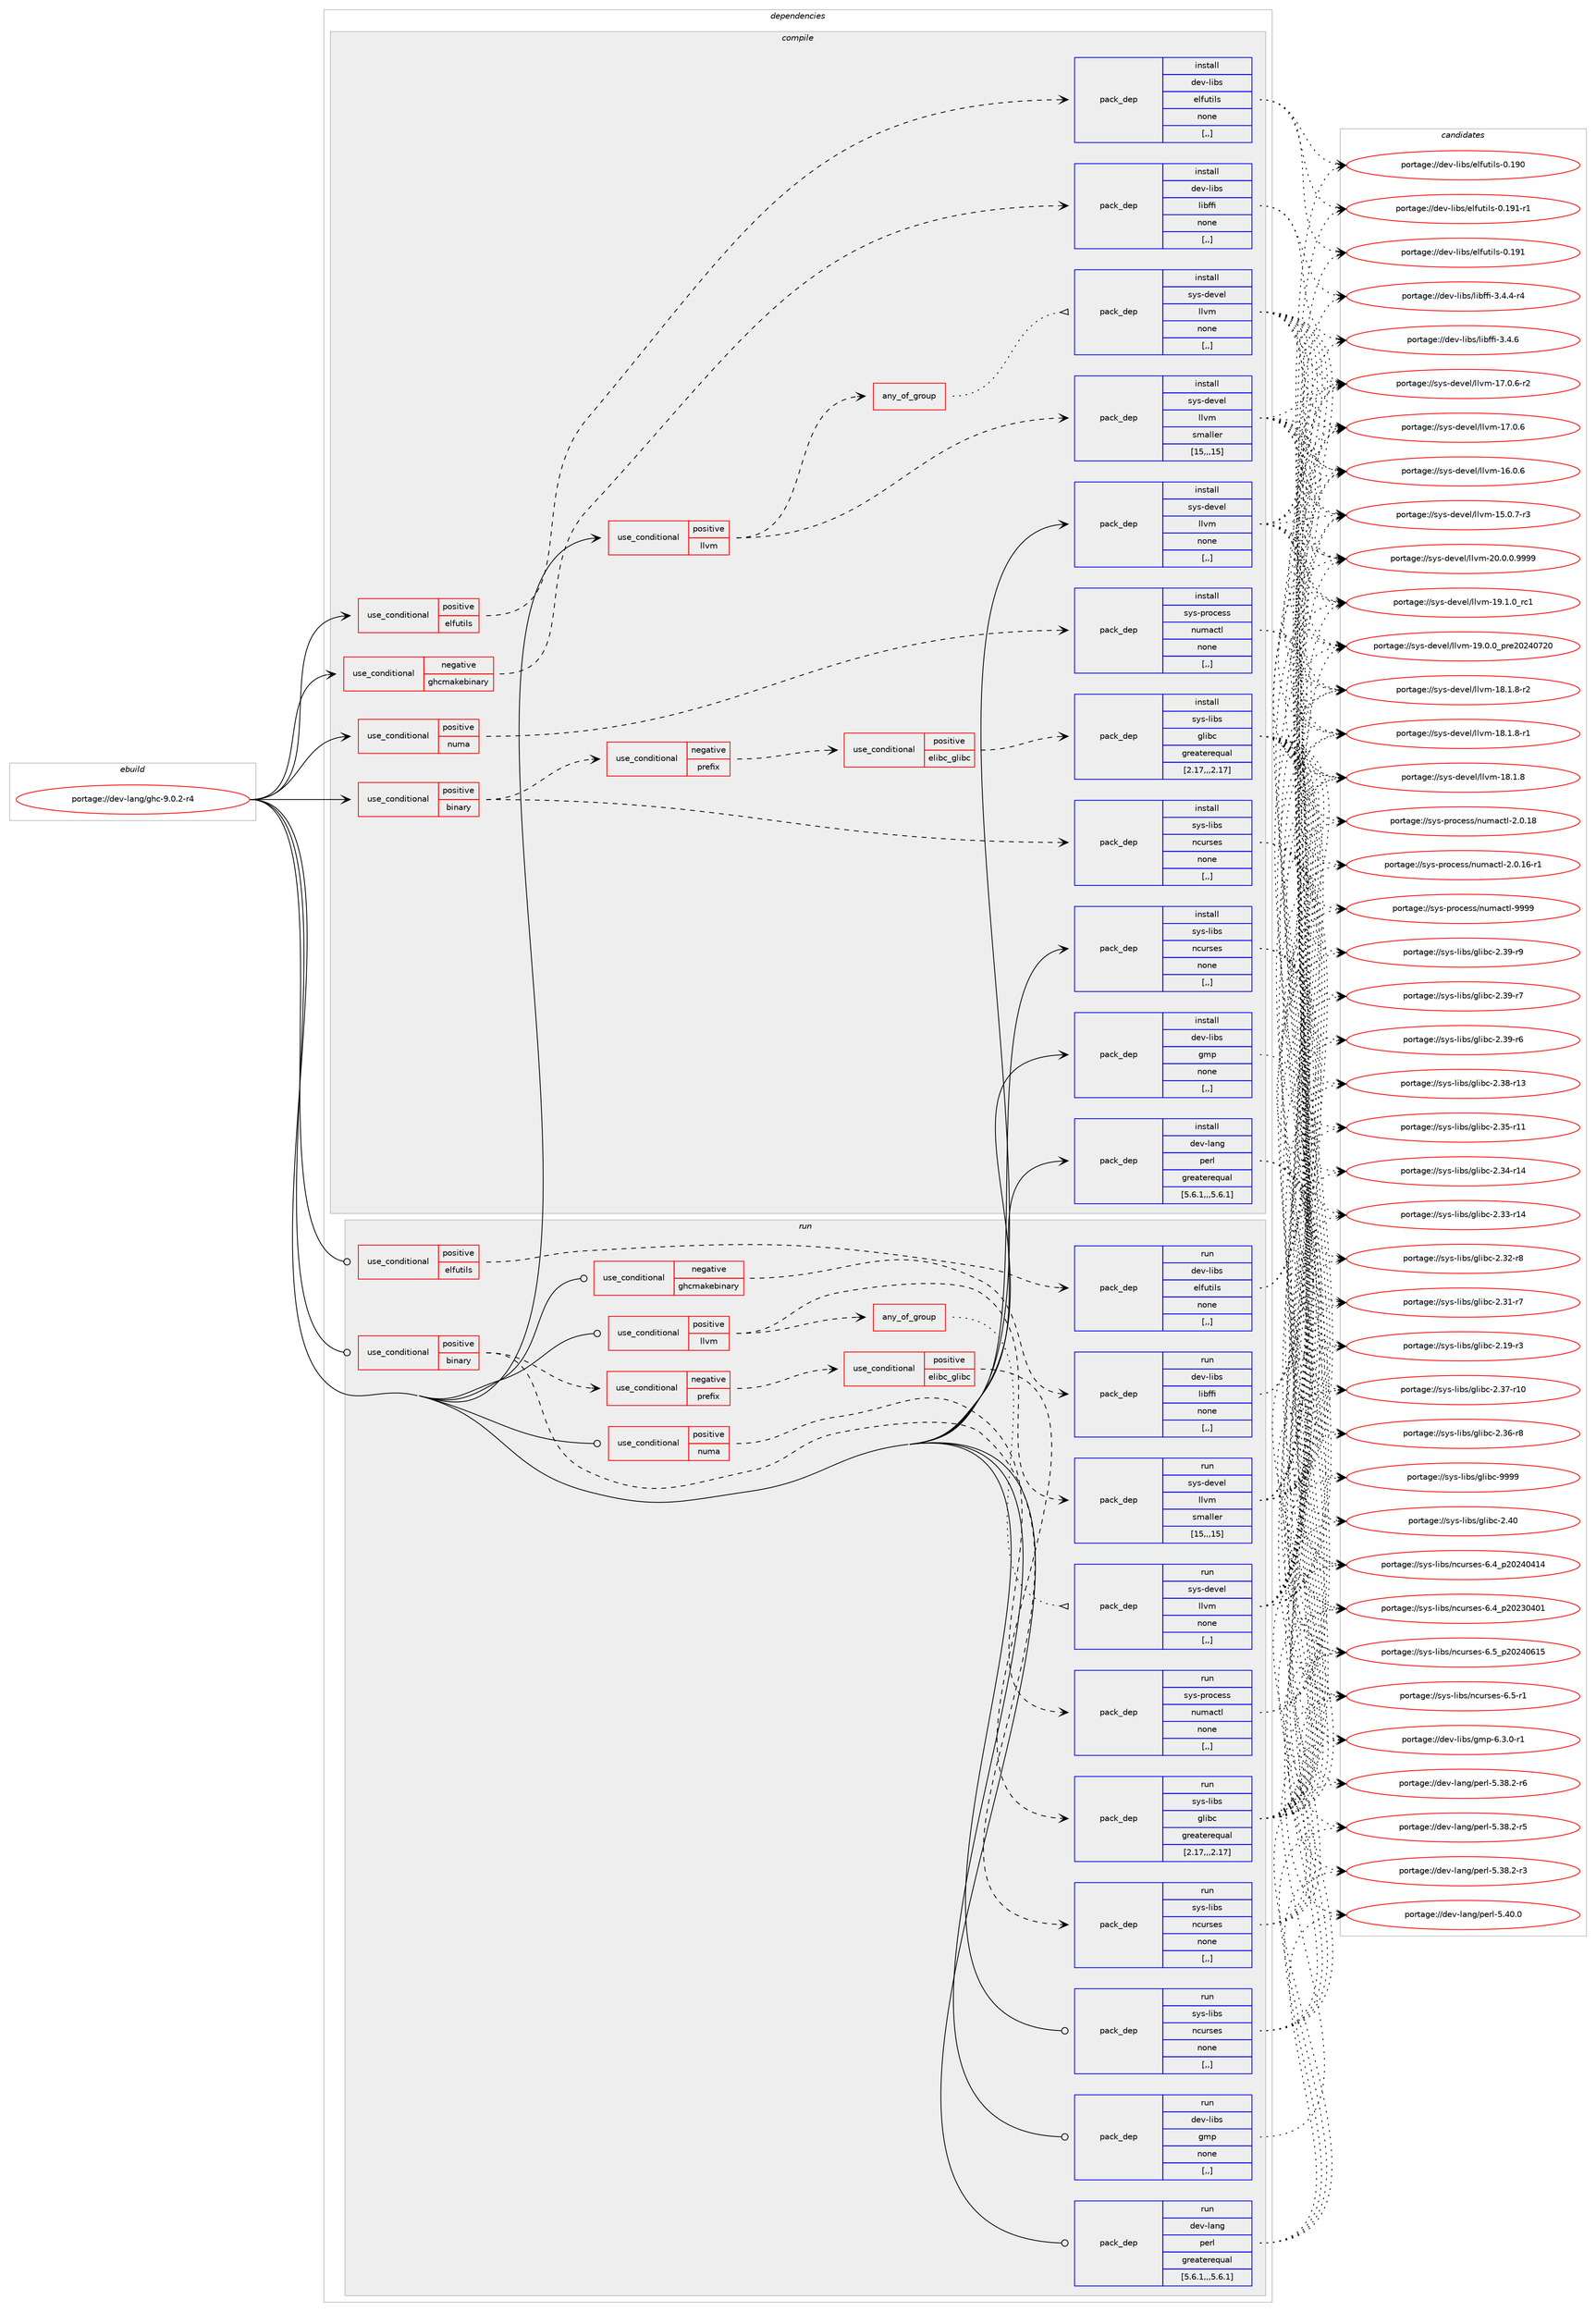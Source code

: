 digraph prolog {

# *************
# Graph options
# *************

newrank=true;
concentrate=true;
compound=true;
graph [rankdir=LR,fontname=Helvetica,fontsize=10,ranksep=1.5];#, ranksep=2.5, nodesep=0.2];
edge  [arrowhead=vee];
node  [fontname=Helvetica,fontsize=10];

# **********
# The ebuild
# **********

subgraph cluster_leftcol {
color=gray;
label=<<i>ebuild</i>>;
id [label="portage://dev-lang/ghc-9.0.2-r4", color=red, width=4, href="../dev-lang/ghc-9.0.2-r4.svg"];
}

# ****************
# The dependencies
# ****************

subgraph cluster_midcol {
color=gray;
label=<<i>dependencies</i>>;
subgraph cluster_compile {
fillcolor="#eeeeee";
style=filled;
label=<<i>compile</i>>;
subgraph cond22943 {
dependency99258 [label=<<TABLE BORDER="0" CELLBORDER="1" CELLSPACING="0" CELLPADDING="4"><TR><TD ROWSPAN="3" CELLPADDING="10">use_conditional</TD></TR><TR><TD>negative</TD></TR><TR><TD>ghcmakebinary</TD></TR></TABLE>>, shape=none, color=red];
subgraph pack75247 {
dependency99259 [label=<<TABLE BORDER="0" CELLBORDER="1" CELLSPACING="0" CELLPADDING="4" WIDTH="220"><TR><TD ROWSPAN="6" CELLPADDING="30">pack_dep</TD></TR><TR><TD WIDTH="110">install</TD></TR><TR><TD>dev-libs</TD></TR><TR><TD>libffi</TD></TR><TR><TD>none</TD></TR><TR><TD>[,,]</TD></TR></TABLE>>, shape=none, color=blue];
}
dependency99258:e -> dependency99259:w [weight=20,style="dashed",arrowhead="vee"];
}
id:e -> dependency99258:w [weight=20,style="solid",arrowhead="vee"];
subgraph cond22944 {
dependency99260 [label=<<TABLE BORDER="0" CELLBORDER="1" CELLSPACING="0" CELLPADDING="4"><TR><TD ROWSPAN="3" CELLPADDING="10">use_conditional</TD></TR><TR><TD>positive</TD></TR><TR><TD>binary</TD></TR></TABLE>>, shape=none, color=red];
subgraph cond22945 {
dependency99261 [label=<<TABLE BORDER="0" CELLBORDER="1" CELLSPACING="0" CELLPADDING="4"><TR><TD ROWSPAN="3" CELLPADDING="10">use_conditional</TD></TR><TR><TD>negative</TD></TR><TR><TD>prefix</TD></TR></TABLE>>, shape=none, color=red];
subgraph cond22946 {
dependency99262 [label=<<TABLE BORDER="0" CELLBORDER="1" CELLSPACING="0" CELLPADDING="4"><TR><TD ROWSPAN="3" CELLPADDING="10">use_conditional</TD></TR><TR><TD>positive</TD></TR><TR><TD>elibc_glibc</TD></TR></TABLE>>, shape=none, color=red];
subgraph pack75248 {
dependency99263 [label=<<TABLE BORDER="0" CELLBORDER="1" CELLSPACING="0" CELLPADDING="4" WIDTH="220"><TR><TD ROWSPAN="6" CELLPADDING="30">pack_dep</TD></TR><TR><TD WIDTH="110">install</TD></TR><TR><TD>sys-libs</TD></TR><TR><TD>glibc</TD></TR><TR><TD>greaterequal</TD></TR><TR><TD>[2.17,,,2.17]</TD></TR></TABLE>>, shape=none, color=blue];
}
dependency99262:e -> dependency99263:w [weight=20,style="dashed",arrowhead="vee"];
}
dependency99261:e -> dependency99262:w [weight=20,style="dashed",arrowhead="vee"];
}
dependency99260:e -> dependency99261:w [weight=20,style="dashed",arrowhead="vee"];
subgraph pack75249 {
dependency99264 [label=<<TABLE BORDER="0" CELLBORDER="1" CELLSPACING="0" CELLPADDING="4" WIDTH="220"><TR><TD ROWSPAN="6" CELLPADDING="30">pack_dep</TD></TR><TR><TD WIDTH="110">install</TD></TR><TR><TD>sys-libs</TD></TR><TR><TD>ncurses</TD></TR><TR><TD>none</TD></TR><TR><TD>[,,]</TD></TR></TABLE>>, shape=none, color=blue];
}
dependency99260:e -> dependency99264:w [weight=20,style="dashed",arrowhead="vee"];
}
id:e -> dependency99260:w [weight=20,style="solid",arrowhead="vee"];
subgraph cond22947 {
dependency99265 [label=<<TABLE BORDER="0" CELLBORDER="1" CELLSPACING="0" CELLPADDING="4"><TR><TD ROWSPAN="3" CELLPADDING="10">use_conditional</TD></TR><TR><TD>positive</TD></TR><TR><TD>elfutils</TD></TR></TABLE>>, shape=none, color=red];
subgraph pack75250 {
dependency99266 [label=<<TABLE BORDER="0" CELLBORDER="1" CELLSPACING="0" CELLPADDING="4" WIDTH="220"><TR><TD ROWSPAN="6" CELLPADDING="30">pack_dep</TD></TR><TR><TD WIDTH="110">install</TD></TR><TR><TD>dev-libs</TD></TR><TR><TD>elfutils</TD></TR><TR><TD>none</TD></TR><TR><TD>[,,]</TD></TR></TABLE>>, shape=none, color=blue];
}
dependency99265:e -> dependency99266:w [weight=20,style="dashed",arrowhead="vee"];
}
id:e -> dependency99265:w [weight=20,style="solid",arrowhead="vee"];
subgraph cond22948 {
dependency99267 [label=<<TABLE BORDER="0" CELLBORDER="1" CELLSPACING="0" CELLPADDING="4"><TR><TD ROWSPAN="3" CELLPADDING="10">use_conditional</TD></TR><TR><TD>positive</TD></TR><TR><TD>llvm</TD></TR></TABLE>>, shape=none, color=red];
subgraph pack75251 {
dependency99268 [label=<<TABLE BORDER="0" CELLBORDER="1" CELLSPACING="0" CELLPADDING="4" WIDTH="220"><TR><TD ROWSPAN="6" CELLPADDING="30">pack_dep</TD></TR><TR><TD WIDTH="110">install</TD></TR><TR><TD>sys-devel</TD></TR><TR><TD>llvm</TD></TR><TR><TD>smaller</TD></TR><TR><TD>[15,,,15]</TD></TR></TABLE>>, shape=none, color=blue];
}
dependency99267:e -> dependency99268:w [weight=20,style="dashed",arrowhead="vee"];
subgraph any946 {
dependency99269 [label=<<TABLE BORDER="0" CELLBORDER="1" CELLSPACING="0" CELLPADDING="4"><TR><TD CELLPADDING="10">any_of_group</TD></TR></TABLE>>, shape=none, color=red];subgraph pack75252 {
dependency99270 [label=<<TABLE BORDER="0" CELLBORDER="1" CELLSPACING="0" CELLPADDING="4" WIDTH="220"><TR><TD ROWSPAN="6" CELLPADDING="30">pack_dep</TD></TR><TR><TD WIDTH="110">install</TD></TR><TR><TD>sys-devel</TD></TR><TR><TD>llvm</TD></TR><TR><TD>none</TD></TR><TR><TD>[,,]</TD></TR></TABLE>>, shape=none, color=blue];
}
dependency99269:e -> dependency99270:w [weight=20,style="dotted",arrowhead="oinv"];
}
dependency99267:e -> dependency99269:w [weight=20,style="dashed",arrowhead="vee"];
}
id:e -> dependency99267:w [weight=20,style="solid",arrowhead="vee"];
subgraph cond22949 {
dependency99271 [label=<<TABLE BORDER="0" CELLBORDER="1" CELLSPACING="0" CELLPADDING="4"><TR><TD ROWSPAN="3" CELLPADDING="10">use_conditional</TD></TR><TR><TD>positive</TD></TR><TR><TD>numa</TD></TR></TABLE>>, shape=none, color=red];
subgraph pack75253 {
dependency99272 [label=<<TABLE BORDER="0" CELLBORDER="1" CELLSPACING="0" CELLPADDING="4" WIDTH="220"><TR><TD ROWSPAN="6" CELLPADDING="30">pack_dep</TD></TR><TR><TD WIDTH="110">install</TD></TR><TR><TD>sys-process</TD></TR><TR><TD>numactl</TD></TR><TR><TD>none</TD></TR><TR><TD>[,,]</TD></TR></TABLE>>, shape=none, color=blue];
}
dependency99271:e -> dependency99272:w [weight=20,style="dashed",arrowhead="vee"];
}
id:e -> dependency99271:w [weight=20,style="solid",arrowhead="vee"];
subgraph pack75254 {
dependency99273 [label=<<TABLE BORDER="0" CELLBORDER="1" CELLSPACING="0" CELLPADDING="4" WIDTH="220"><TR><TD ROWSPAN="6" CELLPADDING="30">pack_dep</TD></TR><TR><TD WIDTH="110">install</TD></TR><TR><TD>dev-lang</TD></TR><TR><TD>perl</TD></TR><TR><TD>greaterequal</TD></TR><TR><TD>[5.6.1,,,5.6.1]</TD></TR></TABLE>>, shape=none, color=blue];
}
id:e -> dependency99273:w [weight=20,style="solid",arrowhead="vee"];
subgraph pack75255 {
dependency99274 [label=<<TABLE BORDER="0" CELLBORDER="1" CELLSPACING="0" CELLPADDING="4" WIDTH="220"><TR><TD ROWSPAN="6" CELLPADDING="30">pack_dep</TD></TR><TR><TD WIDTH="110">install</TD></TR><TR><TD>dev-libs</TD></TR><TR><TD>gmp</TD></TR><TR><TD>none</TD></TR><TR><TD>[,,]</TD></TR></TABLE>>, shape=none, color=blue];
}
id:e -> dependency99274:w [weight=20,style="solid",arrowhead="vee"];
subgraph pack75256 {
dependency99275 [label=<<TABLE BORDER="0" CELLBORDER="1" CELLSPACING="0" CELLPADDING="4" WIDTH="220"><TR><TD ROWSPAN="6" CELLPADDING="30">pack_dep</TD></TR><TR><TD WIDTH="110">install</TD></TR><TR><TD>sys-libs</TD></TR><TR><TD>ncurses</TD></TR><TR><TD>none</TD></TR><TR><TD>[,,]</TD></TR></TABLE>>, shape=none, color=blue];
}
id:e -> dependency99275:w [weight=20,style="solid",arrowhead="vee"];
subgraph pack75257 {
dependency99276 [label=<<TABLE BORDER="0" CELLBORDER="1" CELLSPACING="0" CELLPADDING="4" WIDTH="220"><TR><TD ROWSPAN="6" CELLPADDING="30">pack_dep</TD></TR><TR><TD WIDTH="110">install</TD></TR><TR><TD>sys-devel</TD></TR><TR><TD>llvm</TD></TR><TR><TD>none</TD></TR><TR><TD>[,,]</TD></TR></TABLE>>, shape=none, color=blue];
}
id:e -> dependency99276:w [weight=20,style="solid",arrowhead="vee"];
}
subgraph cluster_compileandrun {
fillcolor="#eeeeee";
style=filled;
label=<<i>compile and run</i>>;
}
subgraph cluster_run {
fillcolor="#eeeeee";
style=filled;
label=<<i>run</i>>;
subgraph cond22950 {
dependency99277 [label=<<TABLE BORDER="0" CELLBORDER="1" CELLSPACING="0" CELLPADDING="4"><TR><TD ROWSPAN="3" CELLPADDING="10">use_conditional</TD></TR><TR><TD>negative</TD></TR><TR><TD>ghcmakebinary</TD></TR></TABLE>>, shape=none, color=red];
subgraph pack75258 {
dependency99278 [label=<<TABLE BORDER="0" CELLBORDER="1" CELLSPACING="0" CELLPADDING="4" WIDTH="220"><TR><TD ROWSPAN="6" CELLPADDING="30">pack_dep</TD></TR><TR><TD WIDTH="110">run</TD></TR><TR><TD>dev-libs</TD></TR><TR><TD>libffi</TD></TR><TR><TD>none</TD></TR><TR><TD>[,,]</TD></TR></TABLE>>, shape=none, color=blue];
}
dependency99277:e -> dependency99278:w [weight=20,style="dashed",arrowhead="vee"];
}
id:e -> dependency99277:w [weight=20,style="solid",arrowhead="odot"];
subgraph cond22951 {
dependency99279 [label=<<TABLE BORDER="0" CELLBORDER="1" CELLSPACING="0" CELLPADDING="4"><TR><TD ROWSPAN="3" CELLPADDING="10">use_conditional</TD></TR><TR><TD>positive</TD></TR><TR><TD>binary</TD></TR></TABLE>>, shape=none, color=red];
subgraph cond22952 {
dependency99280 [label=<<TABLE BORDER="0" CELLBORDER="1" CELLSPACING="0" CELLPADDING="4"><TR><TD ROWSPAN="3" CELLPADDING="10">use_conditional</TD></TR><TR><TD>negative</TD></TR><TR><TD>prefix</TD></TR></TABLE>>, shape=none, color=red];
subgraph cond22953 {
dependency99281 [label=<<TABLE BORDER="0" CELLBORDER="1" CELLSPACING="0" CELLPADDING="4"><TR><TD ROWSPAN="3" CELLPADDING="10">use_conditional</TD></TR><TR><TD>positive</TD></TR><TR><TD>elibc_glibc</TD></TR></TABLE>>, shape=none, color=red];
subgraph pack75259 {
dependency99282 [label=<<TABLE BORDER="0" CELLBORDER="1" CELLSPACING="0" CELLPADDING="4" WIDTH="220"><TR><TD ROWSPAN="6" CELLPADDING="30">pack_dep</TD></TR><TR><TD WIDTH="110">run</TD></TR><TR><TD>sys-libs</TD></TR><TR><TD>glibc</TD></TR><TR><TD>greaterequal</TD></TR><TR><TD>[2.17,,,2.17]</TD></TR></TABLE>>, shape=none, color=blue];
}
dependency99281:e -> dependency99282:w [weight=20,style="dashed",arrowhead="vee"];
}
dependency99280:e -> dependency99281:w [weight=20,style="dashed",arrowhead="vee"];
}
dependency99279:e -> dependency99280:w [weight=20,style="dashed",arrowhead="vee"];
subgraph pack75260 {
dependency99283 [label=<<TABLE BORDER="0" CELLBORDER="1" CELLSPACING="0" CELLPADDING="4" WIDTH="220"><TR><TD ROWSPAN="6" CELLPADDING="30">pack_dep</TD></TR><TR><TD WIDTH="110">run</TD></TR><TR><TD>sys-libs</TD></TR><TR><TD>ncurses</TD></TR><TR><TD>none</TD></TR><TR><TD>[,,]</TD></TR></TABLE>>, shape=none, color=blue];
}
dependency99279:e -> dependency99283:w [weight=20,style="dashed",arrowhead="vee"];
}
id:e -> dependency99279:w [weight=20,style="solid",arrowhead="odot"];
subgraph cond22954 {
dependency99284 [label=<<TABLE BORDER="0" CELLBORDER="1" CELLSPACING="0" CELLPADDING="4"><TR><TD ROWSPAN="3" CELLPADDING="10">use_conditional</TD></TR><TR><TD>positive</TD></TR><TR><TD>elfutils</TD></TR></TABLE>>, shape=none, color=red];
subgraph pack75261 {
dependency99285 [label=<<TABLE BORDER="0" CELLBORDER="1" CELLSPACING="0" CELLPADDING="4" WIDTH="220"><TR><TD ROWSPAN="6" CELLPADDING="30">pack_dep</TD></TR><TR><TD WIDTH="110">run</TD></TR><TR><TD>dev-libs</TD></TR><TR><TD>elfutils</TD></TR><TR><TD>none</TD></TR><TR><TD>[,,]</TD></TR></TABLE>>, shape=none, color=blue];
}
dependency99284:e -> dependency99285:w [weight=20,style="dashed",arrowhead="vee"];
}
id:e -> dependency99284:w [weight=20,style="solid",arrowhead="odot"];
subgraph cond22955 {
dependency99286 [label=<<TABLE BORDER="0" CELLBORDER="1" CELLSPACING="0" CELLPADDING="4"><TR><TD ROWSPAN="3" CELLPADDING="10">use_conditional</TD></TR><TR><TD>positive</TD></TR><TR><TD>llvm</TD></TR></TABLE>>, shape=none, color=red];
subgraph pack75262 {
dependency99287 [label=<<TABLE BORDER="0" CELLBORDER="1" CELLSPACING="0" CELLPADDING="4" WIDTH="220"><TR><TD ROWSPAN="6" CELLPADDING="30">pack_dep</TD></TR><TR><TD WIDTH="110">run</TD></TR><TR><TD>sys-devel</TD></TR><TR><TD>llvm</TD></TR><TR><TD>smaller</TD></TR><TR><TD>[15,,,15]</TD></TR></TABLE>>, shape=none, color=blue];
}
dependency99286:e -> dependency99287:w [weight=20,style="dashed",arrowhead="vee"];
subgraph any947 {
dependency99288 [label=<<TABLE BORDER="0" CELLBORDER="1" CELLSPACING="0" CELLPADDING="4"><TR><TD CELLPADDING="10">any_of_group</TD></TR></TABLE>>, shape=none, color=red];subgraph pack75263 {
dependency99289 [label=<<TABLE BORDER="0" CELLBORDER="1" CELLSPACING="0" CELLPADDING="4" WIDTH="220"><TR><TD ROWSPAN="6" CELLPADDING="30">pack_dep</TD></TR><TR><TD WIDTH="110">run</TD></TR><TR><TD>sys-devel</TD></TR><TR><TD>llvm</TD></TR><TR><TD>none</TD></TR><TR><TD>[,,]</TD></TR></TABLE>>, shape=none, color=blue];
}
dependency99288:e -> dependency99289:w [weight=20,style="dotted",arrowhead="oinv"];
}
dependency99286:e -> dependency99288:w [weight=20,style="dashed",arrowhead="vee"];
}
id:e -> dependency99286:w [weight=20,style="solid",arrowhead="odot"];
subgraph cond22956 {
dependency99290 [label=<<TABLE BORDER="0" CELLBORDER="1" CELLSPACING="0" CELLPADDING="4"><TR><TD ROWSPAN="3" CELLPADDING="10">use_conditional</TD></TR><TR><TD>positive</TD></TR><TR><TD>numa</TD></TR></TABLE>>, shape=none, color=red];
subgraph pack75264 {
dependency99291 [label=<<TABLE BORDER="0" CELLBORDER="1" CELLSPACING="0" CELLPADDING="4" WIDTH="220"><TR><TD ROWSPAN="6" CELLPADDING="30">pack_dep</TD></TR><TR><TD WIDTH="110">run</TD></TR><TR><TD>sys-process</TD></TR><TR><TD>numactl</TD></TR><TR><TD>none</TD></TR><TR><TD>[,,]</TD></TR></TABLE>>, shape=none, color=blue];
}
dependency99290:e -> dependency99291:w [weight=20,style="dashed",arrowhead="vee"];
}
id:e -> dependency99290:w [weight=20,style="solid",arrowhead="odot"];
subgraph pack75265 {
dependency99292 [label=<<TABLE BORDER="0" CELLBORDER="1" CELLSPACING="0" CELLPADDING="4" WIDTH="220"><TR><TD ROWSPAN="6" CELLPADDING="30">pack_dep</TD></TR><TR><TD WIDTH="110">run</TD></TR><TR><TD>dev-lang</TD></TR><TR><TD>perl</TD></TR><TR><TD>greaterequal</TD></TR><TR><TD>[5.6.1,,,5.6.1]</TD></TR></TABLE>>, shape=none, color=blue];
}
id:e -> dependency99292:w [weight=20,style="solid",arrowhead="odot"];
subgraph pack75266 {
dependency99293 [label=<<TABLE BORDER="0" CELLBORDER="1" CELLSPACING="0" CELLPADDING="4" WIDTH="220"><TR><TD ROWSPAN="6" CELLPADDING="30">pack_dep</TD></TR><TR><TD WIDTH="110">run</TD></TR><TR><TD>dev-libs</TD></TR><TR><TD>gmp</TD></TR><TR><TD>none</TD></TR><TR><TD>[,,]</TD></TR></TABLE>>, shape=none, color=blue];
}
id:e -> dependency99293:w [weight=20,style="solid",arrowhead="odot"];
subgraph pack75267 {
dependency99294 [label=<<TABLE BORDER="0" CELLBORDER="1" CELLSPACING="0" CELLPADDING="4" WIDTH="220"><TR><TD ROWSPAN="6" CELLPADDING="30">pack_dep</TD></TR><TR><TD WIDTH="110">run</TD></TR><TR><TD>sys-libs</TD></TR><TR><TD>ncurses</TD></TR><TR><TD>none</TD></TR><TR><TD>[,,]</TD></TR></TABLE>>, shape=none, color=blue];
}
id:e -> dependency99294:w [weight=20,style="solid",arrowhead="odot"];
}
}

# **************
# The candidates
# **************

subgraph cluster_choices {
rank=same;
color=gray;
label=<<i>candidates</i>>;

subgraph choice75247 {
color=black;
nodesep=1;
choice10010111845108105981154710810598102102105455146524654 [label="portage://dev-libs/libffi-3.4.6", color=red, width=4,href="../dev-libs/libffi-3.4.6.svg"];
choice100101118451081059811547108105981021021054551465246524511452 [label="portage://dev-libs/libffi-3.4.4-r4", color=red, width=4,href="../dev-libs/libffi-3.4.4-r4.svg"];
dependency99259:e -> choice10010111845108105981154710810598102102105455146524654:w [style=dotted,weight="100"];
dependency99259:e -> choice100101118451081059811547108105981021021054551465246524511452:w [style=dotted,weight="100"];
}
subgraph choice75248 {
color=black;
nodesep=1;
choice11512111545108105981154710310810598994557575757 [label="portage://sys-libs/glibc-9999", color=red, width=4,href="../sys-libs/glibc-9999.svg"];
choice11512111545108105981154710310810598994550465248 [label="portage://sys-libs/glibc-2.40", color=red, width=4,href="../sys-libs/glibc-2.40.svg"];
choice115121115451081059811547103108105989945504651574511457 [label="portage://sys-libs/glibc-2.39-r9", color=red, width=4,href="../sys-libs/glibc-2.39-r9.svg"];
choice115121115451081059811547103108105989945504651574511455 [label="portage://sys-libs/glibc-2.39-r7", color=red, width=4,href="../sys-libs/glibc-2.39-r7.svg"];
choice115121115451081059811547103108105989945504651574511454 [label="portage://sys-libs/glibc-2.39-r6", color=red, width=4,href="../sys-libs/glibc-2.39-r6.svg"];
choice11512111545108105981154710310810598994550465156451144951 [label="portage://sys-libs/glibc-2.38-r13", color=red, width=4,href="../sys-libs/glibc-2.38-r13.svg"];
choice11512111545108105981154710310810598994550465155451144948 [label="portage://sys-libs/glibc-2.37-r10", color=red, width=4,href="../sys-libs/glibc-2.37-r10.svg"];
choice115121115451081059811547103108105989945504651544511456 [label="portage://sys-libs/glibc-2.36-r8", color=red, width=4,href="../sys-libs/glibc-2.36-r8.svg"];
choice11512111545108105981154710310810598994550465153451144949 [label="portage://sys-libs/glibc-2.35-r11", color=red, width=4,href="../sys-libs/glibc-2.35-r11.svg"];
choice11512111545108105981154710310810598994550465152451144952 [label="portage://sys-libs/glibc-2.34-r14", color=red, width=4,href="../sys-libs/glibc-2.34-r14.svg"];
choice11512111545108105981154710310810598994550465151451144952 [label="portage://sys-libs/glibc-2.33-r14", color=red, width=4,href="../sys-libs/glibc-2.33-r14.svg"];
choice115121115451081059811547103108105989945504651504511456 [label="portage://sys-libs/glibc-2.32-r8", color=red, width=4,href="../sys-libs/glibc-2.32-r8.svg"];
choice115121115451081059811547103108105989945504651494511455 [label="portage://sys-libs/glibc-2.31-r7", color=red, width=4,href="../sys-libs/glibc-2.31-r7.svg"];
choice115121115451081059811547103108105989945504649574511451 [label="portage://sys-libs/glibc-2.19-r3", color=red, width=4,href="../sys-libs/glibc-2.19-r3.svg"];
dependency99263:e -> choice11512111545108105981154710310810598994557575757:w [style=dotted,weight="100"];
dependency99263:e -> choice11512111545108105981154710310810598994550465248:w [style=dotted,weight="100"];
dependency99263:e -> choice115121115451081059811547103108105989945504651574511457:w [style=dotted,weight="100"];
dependency99263:e -> choice115121115451081059811547103108105989945504651574511455:w [style=dotted,weight="100"];
dependency99263:e -> choice115121115451081059811547103108105989945504651574511454:w [style=dotted,weight="100"];
dependency99263:e -> choice11512111545108105981154710310810598994550465156451144951:w [style=dotted,weight="100"];
dependency99263:e -> choice11512111545108105981154710310810598994550465155451144948:w [style=dotted,weight="100"];
dependency99263:e -> choice115121115451081059811547103108105989945504651544511456:w [style=dotted,weight="100"];
dependency99263:e -> choice11512111545108105981154710310810598994550465153451144949:w [style=dotted,weight="100"];
dependency99263:e -> choice11512111545108105981154710310810598994550465152451144952:w [style=dotted,weight="100"];
dependency99263:e -> choice11512111545108105981154710310810598994550465151451144952:w [style=dotted,weight="100"];
dependency99263:e -> choice115121115451081059811547103108105989945504651504511456:w [style=dotted,weight="100"];
dependency99263:e -> choice115121115451081059811547103108105989945504651494511455:w [style=dotted,weight="100"];
dependency99263:e -> choice115121115451081059811547103108105989945504649574511451:w [style=dotted,weight="100"];
}
subgraph choice75249 {
color=black;
nodesep=1;
choice1151211154510810598115471109911711411510111545544653951125048505248544953 [label="portage://sys-libs/ncurses-6.5_p20240615", color=red, width=4,href="../sys-libs/ncurses-6.5_p20240615.svg"];
choice11512111545108105981154711099117114115101115455446534511449 [label="portage://sys-libs/ncurses-6.5-r1", color=red, width=4,href="../sys-libs/ncurses-6.5-r1.svg"];
choice1151211154510810598115471109911711411510111545544652951125048505248524952 [label="portage://sys-libs/ncurses-6.4_p20240414", color=red, width=4,href="../sys-libs/ncurses-6.4_p20240414.svg"];
choice1151211154510810598115471109911711411510111545544652951125048505148524849 [label="portage://sys-libs/ncurses-6.4_p20230401", color=red, width=4,href="../sys-libs/ncurses-6.4_p20230401.svg"];
dependency99264:e -> choice1151211154510810598115471109911711411510111545544653951125048505248544953:w [style=dotted,weight="100"];
dependency99264:e -> choice11512111545108105981154711099117114115101115455446534511449:w [style=dotted,weight="100"];
dependency99264:e -> choice1151211154510810598115471109911711411510111545544652951125048505248524952:w [style=dotted,weight="100"];
dependency99264:e -> choice1151211154510810598115471109911711411510111545544652951125048505148524849:w [style=dotted,weight="100"];
}
subgraph choice75250 {
color=black;
nodesep=1;
choice1001011184510810598115471011081021171161051081154548464957494511449 [label="portage://dev-libs/elfutils-0.191-r1", color=red, width=4,href="../dev-libs/elfutils-0.191-r1.svg"];
choice100101118451081059811547101108102117116105108115454846495749 [label="portage://dev-libs/elfutils-0.191", color=red, width=4,href="../dev-libs/elfutils-0.191.svg"];
choice100101118451081059811547101108102117116105108115454846495748 [label="portage://dev-libs/elfutils-0.190", color=red, width=4,href="../dev-libs/elfutils-0.190.svg"];
dependency99266:e -> choice1001011184510810598115471011081021171161051081154548464957494511449:w [style=dotted,weight="100"];
dependency99266:e -> choice100101118451081059811547101108102117116105108115454846495749:w [style=dotted,weight="100"];
dependency99266:e -> choice100101118451081059811547101108102117116105108115454846495748:w [style=dotted,weight="100"];
}
subgraph choice75251 {
color=black;
nodesep=1;
choice1151211154510010111810110847108108118109455048464846484657575757 [label="portage://sys-devel/llvm-20.0.0.9999", color=red, width=4,href="../sys-devel/llvm-20.0.0.9999.svg"];
choice115121115451001011181011084710810811810945495746494648951149949 [label="portage://sys-devel/llvm-19.1.0_rc1", color=red, width=4,href="../sys-devel/llvm-19.1.0_rc1.svg"];
choice115121115451001011181011084710810811810945495746484648951121141015048505248555048 [label="portage://sys-devel/llvm-19.0.0_pre20240720", color=red, width=4,href="../sys-devel/llvm-19.0.0_pre20240720.svg"];
choice1151211154510010111810110847108108118109454956464946564511450 [label="portage://sys-devel/llvm-18.1.8-r2", color=red, width=4,href="../sys-devel/llvm-18.1.8-r2.svg"];
choice1151211154510010111810110847108108118109454956464946564511449 [label="portage://sys-devel/llvm-18.1.8-r1", color=red, width=4,href="../sys-devel/llvm-18.1.8-r1.svg"];
choice115121115451001011181011084710810811810945495646494656 [label="portage://sys-devel/llvm-18.1.8", color=red, width=4,href="../sys-devel/llvm-18.1.8.svg"];
choice1151211154510010111810110847108108118109454955464846544511450 [label="portage://sys-devel/llvm-17.0.6-r2", color=red, width=4,href="../sys-devel/llvm-17.0.6-r2.svg"];
choice115121115451001011181011084710810811810945495546484654 [label="portage://sys-devel/llvm-17.0.6", color=red, width=4,href="../sys-devel/llvm-17.0.6.svg"];
choice115121115451001011181011084710810811810945495446484654 [label="portage://sys-devel/llvm-16.0.6", color=red, width=4,href="../sys-devel/llvm-16.0.6.svg"];
choice1151211154510010111810110847108108118109454953464846554511451 [label="portage://sys-devel/llvm-15.0.7-r3", color=red, width=4,href="../sys-devel/llvm-15.0.7-r3.svg"];
dependency99268:e -> choice1151211154510010111810110847108108118109455048464846484657575757:w [style=dotted,weight="100"];
dependency99268:e -> choice115121115451001011181011084710810811810945495746494648951149949:w [style=dotted,weight="100"];
dependency99268:e -> choice115121115451001011181011084710810811810945495746484648951121141015048505248555048:w [style=dotted,weight="100"];
dependency99268:e -> choice1151211154510010111810110847108108118109454956464946564511450:w [style=dotted,weight="100"];
dependency99268:e -> choice1151211154510010111810110847108108118109454956464946564511449:w [style=dotted,weight="100"];
dependency99268:e -> choice115121115451001011181011084710810811810945495646494656:w [style=dotted,weight="100"];
dependency99268:e -> choice1151211154510010111810110847108108118109454955464846544511450:w [style=dotted,weight="100"];
dependency99268:e -> choice115121115451001011181011084710810811810945495546484654:w [style=dotted,weight="100"];
dependency99268:e -> choice115121115451001011181011084710810811810945495446484654:w [style=dotted,weight="100"];
dependency99268:e -> choice1151211154510010111810110847108108118109454953464846554511451:w [style=dotted,weight="100"];
}
subgraph choice75252 {
color=black;
nodesep=1;
choice1151211154510010111810110847108108118109455048464846484657575757 [label="portage://sys-devel/llvm-20.0.0.9999", color=red, width=4,href="../sys-devel/llvm-20.0.0.9999.svg"];
choice115121115451001011181011084710810811810945495746494648951149949 [label="portage://sys-devel/llvm-19.1.0_rc1", color=red, width=4,href="../sys-devel/llvm-19.1.0_rc1.svg"];
choice115121115451001011181011084710810811810945495746484648951121141015048505248555048 [label="portage://sys-devel/llvm-19.0.0_pre20240720", color=red, width=4,href="../sys-devel/llvm-19.0.0_pre20240720.svg"];
choice1151211154510010111810110847108108118109454956464946564511450 [label="portage://sys-devel/llvm-18.1.8-r2", color=red, width=4,href="../sys-devel/llvm-18.1.8-r2.svg"];
choice1151211154510010111810110847108108118109454956464946564511449 [label="portage://sys-devel/llvm-18.1.8-r1", color=red, width=4,href="../sys-devel/llvm-18.1.8-r1.svg"];
choice115121115451001011181011084710810811810945495646494656 [label="portage://sys-devel/llvm-18.1.8", color=red, width=4,href="../sys-devel/llvm-18.1.8.svg"];
choice1151211154510010111810110847108108118109454955464846544511450 [label="portage://sys-devel/llvm-17.0.6-r2", color=red, width=4,href="../sys-devel/llvm-17.0.6-r2.svg"];
choice115121115451001011181011084710810811810945495546484654 [label="portage://sys-devel/llvm-17.0.6", color=red, width=4,href="../sys-devel/llvm-17.0.6.svg"];
choice115121115451001011181011084710810811810945495446484654 [label="portage://sys-devel/llvm-16.0.6", color=red, width=4,href="../sys-devel/llvm-16.0.6.svg"];
choice1151211154510010111810110847108108118109454953464846554511451 [label="portage://sys-devel/llvm-15.0.7-r3", color=red, width=4,href="../sys-devel/llvm-15.0.7-r3.svg"];
dependency99270:e -> choice1151211154510010111810110847108108118109455048464846484657575757:w [style=dotted,weight="100"];
dependency99270:e -> choice115121115451001011181011084710810811810945495746494648951149949:w [style=dotted,weight="100"];
dependency99270:e -> choice115121115451001011181011084710810811810945495746484648951121141015048505248555048:w [style=dotted,weight="100"];
dependency99270:e -> choice1151211154510010111810110847108108118109454956464946564511450:w [style=dotted,weight="100"];
dependency99270:e -> choice1151211154510010111810110847108108118109454956464946564511449:w [style=dotted,weight="100"];
dependency99270:e -> choice115121115451001011181011084710810811810945495646494656:w [style=dotted,weight="100"];
dependency99270:e -> choice1151211154510010111810110847108108118109454955464846544511450:w [style=dotted,weight="100"];
dependency99270:e -> choice115121115451001011181011084710810811810945495546484654:w [style=dotted,weight="100"];
dependency99270:e -> choice115121115451001011181011084710810811810945495446484654:w [style=dotted,weight="100"];
dependency99270:e -> choice1151211154510010111810110847108108118109454953464846554511451:w [style=dotted,weight="100"];
}
subgraph choice75253 {
color=black;
nodesep=1;
choice11512111545112114111991011151154711011710997991161084557575757 [label="portage://sys-process/numactl-9999", color=red, width=4,href="../sys-process/numactl-9999.svg"];
choice115121115451121141119910111511547110117109979911610845504648464956 [label="portage://sys-process/numactl-2.0.18", color=red, width=4,href="../sys-process/numactl-2.0.18.svg"];
choice1151211154511211411199101115115471101171099799116108455046484649544511449 [label="portage://sys-process/numactl-2.0.16-r1", color=red, width=4,href="../sys-process/numactl-2.0.16-r1.svg"];
dependency99272:e -> choice11512111545112114111991011151154711011710997991161084557575757:w [style=dotted,weight="100"];
dependency99272:e -> choice115121115451121141119910111511547110117109979911610845504648464956:w [style=dotted,weight="100"];
dependency99272:e -> choice1151211154511211411199101115115471101171099799116108455046484649544511449:w [style=dotted,weight="100"];
}
subgraph choice75254 {
color=black;
nodesep=1;
choice10010111845108971101034711210111410845534652484648 [label="portage://dev-lang/perl-5.40.0", color=red, width=4,href="../dev-lang/perl-5.40.0.svg"];
choice100101118451089711010347112101114108455346515646504511454 [label="portage://dev-lang/perl-5.38.2-r6", color=red, width=4,href="../dev-lang/perl-5.38.2-r6.svg"];
choice100101118451089711010347112101114108455346515646504511453 [label="portage://dev-lang/perl-5.38.2-r5", color=red, width=4,href="../dev-lang/perl-5.38.2-r5.svg"];
choice100101118451089711010347112101114108455346515646504511451 [label="portage://dev-lang/perl-5.38.2-r3", color=red, width=4,href="../dev-lang/perl-5.38.2-r3.svg"];
dependency99273:e -> choice10010111845108971101034711210111410845534652484648:w [style=dotted,weight="100"];
dependency99273:e -> choice100101118451089711010347112101114108455346515646504511454:w [style=dotted,weight="100"];
dependency99273:e -> choice100101118451089711010347112101114108455346515646504511453:w [style=dotted,weight="100"];
dependency99273:e -> choice100101118451089711010347112101114108455346515646504511451:w [style=dotted,weight="100"];
}
subgraph choice75255 {
color=black;
nodesep=1;
choice1001011184510810598115471031091124554465146484511449 [label="portage://dev-libs/gmp-6.3.0-r1", color=red, width=4,href="../dev-libs/gmp-6.3.0-r1.svg"];
dependency99274:e -> choice1001011184510810598115471031091124554465146484511449:w [style=dotted,weight="100"];
}
subgraph choice75256 {
color=black;
nodesep=1;
choice1151211154510810598115471109911711411510111545544653951125048505248544953 [label="portage://sys-libs/ncurses-6.5_p20240615", color=red, width=4,href="../sys-libs/ncurses-6.5_p20240615.svg"];
choice11512111545108105981154711099117114115101115455446534511449 [label="portage://sys-libs/ncurses-6.5-r1", color=red, width=4,href="../sys-libs/ncurses-6.5-r1.svg"];
choice1151211154510810598115471109911711411510111545544652951125048505248524952 [label="portage://sys-libs/ncurses-6.4_p20240414", color=red, width=4,href="../sys-libs/ncurses-6.4_p20240414.svg"];
choice1151211154510810598115471109911711411510111545544652951125048505148524849 [label="portage://sys-libs/ncurses-6.4_p20230401", color=red, width=4,href="../sys-libs/ncurses-6.4_p20230401.svg"];
dependency99275:e -> choice1151211154510810598115471109911711411510111545544653951125048505248544953:w [style=dotted,weight="100"];
dependency99275:e -> choice11512111545108105981154711099117114115101115455446534511449:w [style=dotted,weight="100"];
dependency99275:e -> choice1151211154510810598115471109911711411510111545544652951125048505248524952:w [style=dotted,weight="100"];
dependency99275:e -> choice1151211154510810598115471109911711411510111545544652951125048505148524849:w [style=dotted,weight="100"];
}
subgraph choice75257 {
color=black;
nodesep=1;
choice1151211154510010111810110847108108118109455048464846484657575757 [label="portage://sys-devel/llvm-20.0.0.9999", color=red, width=4,href="../sys-devel/llvm-20.0.0.9999.svg"];
choice115121115451001011181011084710810811810945495746494648951149949 [label="portage://sys-devel/llvm-19.1.0_rc1", color=red, width=4,href="../sys-devel/llvm-19.1.0_rc1.svg"];
choice115121115451001011181011084710810811810945495746484648951121141015048505248555048 [label="portage://sys-devel/llvm-19.0.0_pre20240720", color=red, width=4,href="../sys-devel/llvm-19.0.0_pre20240720.svg"];
choice1151211154510010111810110847108108118109454956464946564511450 [label="portage://sys-devel/llvm-18.1.8-r2", color=red, width=4,href="../sys-devel/llvm-18.1.8-r2.svg"];
choice1151211154510010111810110847108108118109454956464946564511449 [label="portage://sys-devel/llvm-18.1.8-r1", color=red, width=4,href="../sys-devel/llvm-18.1.8-r1.svg"];
choice115121115451001011181011084710810811810945495646494656 [label="portage://sys-devel/llvm-18.1.8", color=red, width=4,href="../sys-devel/llvm-18.1.8.svg"];
choice1151211154510010111810110847108108118109454955464846544511450 [label="portage://sys-devel/llvm-17.0.6-r2", color=red, width=4,href="../sys-devel/llvm-17.0.6-r2.svg"];
choice115121115451001011181011084710810811810945495546484654 [label="portage://sys-devel/llvm-17.0.6", color=red, width=4,href="../sys-devel/llvm-17.0.6.svg"];
choice115121115451001011181011084710810811810945495446484654 [label="portage://sys-devel/llvm-16.0.6", color=red, width=4,href="../sys-devel/llvm-16.0.6.svg"];
choice1151211154510010111810110847108108118109454953464846554511451 [label="portage://sys-devel/llvm-15.0.7-r3", color=red, width=4,href="../sys-devel/llvm-15.0.7-r3.svg"];
dependency99276:e -> choice1151211154510010111810110847108108118109455048464846484657575757:w [style=dotted,weight="100"];
dependency99276:e -> choice115121115451001011181011084710810811810945495746494648951149949:w [style=dotted,weight="100"];
dependency99276:e -> choice115121115451001011181011084710810811810945495746484648951121141015048505248555048:w [style=dotted,weight="100"];
dependency99276:e -> choice1151211154510010111810110847108108118109454956464946564511450:w [style=dotted,weight="100"];
dependency99276:e -> choice1151211154510010111810110847108108118109454956464946564511449:w [style=dotted,weight="100"];
dependency99276:e -> choice115121115451001011181011084710810811810945495646494656:w [style=dotted,weight="100"];
dependency99276:e -> choice1151211154510010111810110847108108118109454955464846544511450:w [style=dotted,weight="100"];
dependency99276:e -> choice115121115451001011181011084710810811810945495546484654:w [style=dotted,weight="100"];
dependency99276:e -> choice115121115451001011181011084710810811810945495446484654:w [style=dotted,weight="100"];
dependency99276:e -> choice1151211154510010111810110847108108118109454953464846554511451:w [style=dotted,weight="100"];
}
subgraph choice75258 {
color=black;
nodesep=1;
choice10010111845108105981154710810598102102105455146524654 [label="portage://dev-libs/libffi-3.4.6", color=red, width=4,href="../dev-libs/libffi-3.4.6.svg"];
choice100101118451081059811547108105981021021054551465246524511452 [label="portage://dev-libs/libffi-3.4.4-r4", color=red, width=4,href="../dev-libs/libffi-3.4.4-r4.svg"];
dependency99278:e -> choice10010111845108105981154710810598102102105455146524654:w [style=dotted,weight="100"];
dependency99278:e -> choice100101118451081059811547108105981021021054551465246524511452:w [style=dotted,weight="100"];
}
subgraph choice75259 {
color=black;
nodesep=1;
choice11512111545108105981154710310810598994557575757 [label="portage://sys-libs/glibc-9999", color=red, width=4,href="../sys-libs/glibc-9999.svg"];
choice11512111545108105981154710310810598994550465248 [label="portage://sys-libs/glibc-2.40", color=red, width=4,href="../sys-libs/glibc-2.40.svg"];
choice115121115451081059811547103108105989945504651574511457 [label="portage://sys-libs/glibc-2.39-r9", color=red, width=4,href="../sys-libs/glibc-2.39-r9.svg"];
choice115121115451081059811547103108105989945504651574511455 [label="portage://sys-libs/glibc-2.39-r7", color=red, width=4,href="../sys-libs/glibc-2.39-r7.svg"];
choice115121115451081059811547103108105989945504651574511454 [label="portage://sys-libs/glibc-2.39-r6", color=red, width=4,href="../sys-libs/glibc-2.39-r6.svg"];
choice11512111545108105981154710310810598994550465156451144951 [label="portage://sys-libs/glibc-2.38-r13", color=red, width=4,href="../sys-libs/glibc-2.38-r13.svg"];
choice11512111545108105981154710310810598994550465155451144948 [label="portage://sys-libs/glibc-2.37-r10", color=red, width=4,href="../sys-libs/glibc-2.37-r10.svg"];
choice115121115451081059811547103108105989945504651544511456 [label="portage://sys-libs/glibc-2.36-r8", color=red, width=4,href="../sys-libs/glibc-2.36-r8.svg"];
choice11512111545108105981154710310810598994550465153451144949 [label="portage://sys-libs/glibc-2.35-r11", color=red, width=4,href="../sys-libs/glibc-2.35-r11.svg"];
choice11512111545108105981154710310810598994550465152451144952 [label="portage://sys-libs/glibc-2.34-r14", color=red, width=4,href="../sys-libs/glibc-2.34-r14.svg"];
choice11512111545108105981154710310810598994550465151451144952 [label="portage://sys-libs/glibc-2.33-r14", color=red, width=4,href="../sys-libs/glibc-2.33-r14.svg"];
choice115121115451081059811547103108105989945504651504511456 [label="portage://sys-libs/glibc-2.32-r8", color=red, width=4,href="../sys-libs/glibc-2.32-r8.svg"];
choice115121115451081059811547103108105989945504651494511455 [label="portage://sys-libs/glibc-2.31-r7", color=red, width=4,href="../sys-libs/glibc-2.31-r7.svg"];
choice115121115451081059811547103108105989945504649574511451 [label="portage://sys-libs/glibc-2.19-r3", color=red, width=4,href="../sys-libs/glibc-2.19-r3.svg"];
dependency99282:e -> choice11512111545108105981154710310810598994557575757:w [style=dotted,weight="100"];
dependency99282:e -> choice11512111545108105981154710310810598994550465248:w [style=dotted,weight="100"];
dependency99282:e -> choice115121115451081059811547103108105989945504651574511457:w [style=dotted,weight="100"];
dependency99282:e -> choice115121115451081059811547103108105989945504651574511455:w [style=dotted,weight="100"];
dependency99282:e -> choice115121115451081059811547103108105989945504651574511454:w [style=dotted,weight="100"];
dependency99282:e -> choice11512111545108105981154710310810598994550465156451144951:w [style=dotted,weight="100"];
dependency99282:e -> choice11512111545108105981154710310810598994550465155451144948:w [style=dotted,weight="100"];
dependency99282:e -> choice115121115451081059811547103108105989945504651544511456:w [style=dotted,weight="100"];
dependency99282:e -> choice11512111545108105981154710310810598994550465153451144949:w [style=dotted,weight="100"];
dependency99282:e -> choice11512111545108105981154710310810598994550465152451144952:w [style=dotted,weight="100"];
dependency99282:e -> choice11512111545108105981154710310810598994550465151451144952:w [style=dotted,weight="100"];
dependency99282:e -> choice115121115451081059811547103108105989945504651504511456:w [style=dotted,weight="100"];
dependency99282:e -> choice115121115451081059811547103108105989945504651494511455:w [style=dotted,weight="100"];
dependency99282:e -> choice115121115451081059811547103108105989945504649574511451:w [style=dotted,weight="100"];
}
subgraph choice75260 {
color=black;
nodesep=1;
choice1151211154510810598115471109911711411510111545544653951125048505248544953 [label="portage://sys-libs/ncurses-6.5_p20240615", color=red, width=4,href="../sys-libs/ncurses-6.5_p20240615.svg"];
choice11512111545108105981154711099117114115101115455446534511449 [label="portage://sys-libs/ncurses-6.5-r1", color=red, width=4,href="../sys-libs/ncurses-6.5-r1.svg"];
choice1151211154510810598115471109911711411510111545544652951125048505248524952 [label="portage://sys-libs/ncurses-6.4_p20240414", color=red, width=4,href="../sys-libs/ncurses-6.4_p20240414.svg"];
choice1151211154510810598115471109911711411510111545544652951125048505148524849 [label="portage://sys-libs/ncurses-6.4_p20230401", color=red, width=4,href="../sys-libs/ncurses-6.4_p20230401.svg"];
dependency99283:e -> choice1151211154510810598115471109911711411510111545544653951125048505248544953:w [style=dotted,weight="100"];
dependency99283:e -> choice11512111545108105981154711099117114115101115455446534511449:w [style=dotted,weight="100"];
dependency99283:e -> choice1151211154510810598115471109911711411510111545544652951125048505248524952:w [style=dotted,weight="100"];
dependency99283:e -> choice1151211154510810598115471109911711411510111545544652951125048505148524849:w [style=dotted,weight="100"];
}
subgraph choice75261 {
color=black;
nodesep=1;
choice1001011184510810598115471011081021171161051081154548464957494511449 [label="portage://dev-libs/elfutils-0.191-r1", color=red, width=4,href="../dev-libs/elfutils-0.191-r1.svg"];
choice100101118451081059811547101108102117116105108115454846495749 [label="portage://dev-libs/elfutils-0.191", color=red, width=4,href="../dev-libs/elfutils-0.191.svg"];
choice100101118451081059811547101108102117116105108115454846495748 [label="portage://dev-libs/elfutils-0.190", color=red, width=4,href="../dev-libs/elfutils-0.190.svg"];
dependency99285:e -> choice1001011184510810598115471011081021171161051081154548464957494511449:w [style=dotted,weight="100"];
dependency99285:e -> choice100101118451081059811547101108102117116105108115454846495749:w [style=dotted,weight="100"];
dependency99285:e -> choice100101118451081059811547101108102117116105108115454846495748:w [style=dotted,weight="100"];
}
subgraph choice75262 {
color=black;
nodesep=1;
choice1151211154510010111810110847108108118109455048464846484657575757 [label="portage://sys-devel/llvm-20.0.0.9999", color=red, width=4,href="../sys-devel/llvm-20.0.0.9999.svg"];
choice115121115451001011181011084710810811810945495746494648951149949 [label="portage://sys-devel/llvm-19.1.0_rc1", color=red, width=4,href="../sys-devel/llvm-19.1.0_rc1.svg"];
choice115121115451001011181011084710810811810945495746484648951121141015048505248555048 [label="portage://sys-devel/llvm-19.0.0_pre20240720", color=red, width=4,href="../sys-devel/llvm-19.0.0_pre20240720.svg"];
choice1151211154510010111810110847108108118109454956464946564511450 [label="portage://sys-devel/llvm-18.1.8-r2", color=red, width=4,href="../sys-devel/llvm-18.1.8-r2.svg"];
choice1151211154510010111810110847108108118109454956464946564511449 [label="portage://sys-devel/llvm-18.1.8-r1", color=red, width=4,href="../sys-devel/llvm-18.1.8-r1.svg"];
choice115121115451001011181011084710810811810945495646494656 [label="portage://sys-devel/llvm-18.1.8", color=red, width=4,href="../sys-devel/llvm-18.1.8.svg"];
choice1151211154510010111810110847108108118109454955464846544511450 [label="portage://sys-devel/llvm-17.0.6-r2", color=red, width=4,href="../sys-devel/llvm-17.0.6-r2.svg"];
choice115121115451001011181011084710810811810945495546484654 [label="portage://sys-devel/llvm-17.0.6", color=red, width=4,href="../sys-devel/llvm-17.0.6.svg"];
choice115121115451001011181011084710810811810945495446484654 [label="portage://sys-devel/llvm-16.0.6", color=red, width=4,href="../sys-devel/llvm-16.0.6.svg"];
choice1151211154510010111810110847108108118109454953464846554511451 [label="portage://sys-devel/llvm-15.0.7-r3", color=red, width=4,href="../sys-devel/llvm-15.0.7-r3.svg"];
dependency99287:e -> choice1151211154510010111810110847108108118109455048464846484657575757:w [style=dotted,weight="100"];
dependency99287:e -> choice115121115451001011181011084710810811810945495746494648951149949:w [style=dotted,weight="100"];
dependency99287:e -> choice115121115451001011181011084710810811810945495746484648951121141015048505248555048:w [style=dotted,weight="100"];
dependency99287:e -> choice1151211154510010111810110847108108118109454956464946564511450:w [style=dotted,weight="100"];
dependency99287:e -> choice1151211154510010111810110847108108118109454956464946564511449:w [style=dotted,weight="100"];
dependency99287:e -> choice115121115451001011181011084710810811810945495646494656:w [style=dotted,weight="100"];
dependency99287:e -> choice1151211154510010111810110847108108118109454955464846544511450:w [style=dotted,weight="100"];
dependency99287:e -> choice115121115451001011181011084710810811810945495546484654:w [style=dotted,weight="100"];
dependency99287:e -> choice115121115451001011181011084710810811810945495446484654:w [style=dotted,weight="100"];
dependency99287:e -> choice1151211154510010111810110847108108118109454953464846554511451:w [style=dotted,weight="100"];
}
subgraph choice75263 {
color=black;
nodesep=1;
choice1151211154510010111810110847108108118109455048464846484657575757 [label="portage://sys-devel/llvm-20.0.0.9999", color=red, width=4,href="../sys-devel/llvm-20.0.0.9999.svg"];
choice115121115451001011181011084710810811810945495746494648951149949 [label="portage://sys-devel/llvm-19.1.0_rc1", color=red, width=4,href="../sys-devel/llvm-19.1.0_rc1.svg"];
choice115121115451001011181011084710810811810945495746484648951121141015048505248555048 [label="portage://sys-devel/llvm-19.0.0_pre20240720", color=red, width=4,href="../sys-devel/llvm-19.0.0_pre20240720.svg"];
choice1151211154510010111810110847108108118109454956464946564511450 [label="portage://sys-devel/llvm-18.1.8-r2", color=red, width=4,href="../sys-devel/llvm-18.1.8-r2.svg"];
choice1151211154510010111810110847108108118109454956464946564511449 [label="portage://sys-devel/llvm-18.1.8-r1", color=red, width=4,href="../sys-devel/llvm-18.1.8-r1.svg"];
choice115121115451001011181011084710810811810945495646494656 [label="portage://sys-devel/llvm-18.1.8", color=red, width=4,href="../sys-devel/llvm-18.1.8.svg"];
choice1151211154510010111810110847108108118109454955464846544511450 [label="portage://sys-devel/llvm-17.0.6-r2", color=red, width=4,href="../sys-devel/llvm-17.0.6-r2.svg"];
choice115121115451001011181011084710810811810945495546484654 [label="portage://sys-devel/llvm-17.0.6", color=red, width=4,href="../sys-devel/llvm-17.0.6.svg"];
choice115121115451001011181011084710810811810945495446484654 [label="portage://sys-devel/llvm-16.0.6", color=red, width=4,href="../sys-devel/llvm-16.0.6.svg"];
choice1151211154510010111810110847108108118109454953464846554511451 [label="portage://sys-devel/llvm-15.0.7-r3", color=red, width=4,href="../sys-devel/llvm-15.0.7-r3.svg"];
dependency99289:e -> choice1151211154510010111810110847108108118109455048464846484657575757:w [style=dotted,weight="100"];
dependency99289:e -> choice115121115451001011181011084710810811810945495746494648951149949:w [style=dotted,weight="100"];
dependency99289:e -> choice115121115451001011181011084710810811810945495746484648951121141015048505248555048:w [style=dotted,weight="100"];
dependency99289:e -> choice1151211154510010111810110847108108118109454956464946564511450:w [style=dotted,weight="100"];
dependency99289:e -> choice1151211154510010111810110847108108118109454956464946564511449:w [style=dotted,weight="100"];
dependency99289:e -> choice115121115451001011181011084710810811810945495646494656:w [style=dotted,weight="100"];
dependency99289:e -> choice1151211154510010111810110847108108118109454955464846544511450:w [style=dotted,weight="100"];
dependency99289:e -> choice115121115451001011181011084710810811810945495546484654:w [style=dotted,weight="100"];
dependency99289:e -> choice115121115451001011181011084710810811810945495446484654:w [style=dotted,weight="100"];
dependency99289:e -> choice1151211154510010111810110847108108118109454953464846554511451:w [style=dotted,weight="100"];
}
subgraph choice75264 {
color=black;
nodesep=1;
choice11512111545112114111991011151154711011710997991161084557575757 [label="portage://sys-process/numactl-9999", color=red, width=4,href="../sys-process/numactl-9999.svg"];
choice115121115451121141119910111511547110117109979911610845504648464956 [label="portage://sys-process/numactl-2.0.18", color=red, width=4,href="../sys-process/numactl-2.0.18.svg"];
choice1151211154511211411199101115115471101171099799116108455046484649544511449 [label="portage://sys-process/numactl-2.0.16-r1", color=red, width=4,href="../sys-process/numactl-2.0.16-r1.svg"];
dependency99291:e -> choice11512111545112114111991011151154711011710997991161084557575757:w [style=dotted,weight="100"];
dependency99291:e -> choice115121115451121141119910111511547110117109979911610845504648464956:w [style=dotted,weight="100"];
dependency99291:e -> choice1151211154511211411199101115115471101171099799116108455046484649544511449:w [style=dotted,weight="100"];
}
subgraph choice75265 {
color=black;
nodesep=1;
choice10010111845108971101034711210111410845534652484648 [label="portage://dev-lang/perl-5.40.0", color=red, width=4,href="../dev-lang/perl-5.40.0.svg"];
choice100101118451089711010347112101114108455346515646504511454 [label="portage://dev-lang/perl-5.38.2-r6", color=red, width=4,href="../dev-lang/perl-5.38.2-r6.svg"];
choice100101118451089711010347112101114108455346515646504511453 [label="portage://dev-lang/perl-5.38.2-r5", color=red, width=4,href="../dev-lang/perl-5.38.2-r5.svg"];
choice100101118451089711010347112101114108455346515646504511451 [label="portage://dev-lang/perl-5.38.2-r3", color=red, width=4,href="../dev-lang/perl-5.38.2-r3.svg"];
dependency99292:e -> choice10010111845108971101034711210111410845534652484648:w [style=dotted,weight="100"];
dependency99292:e -> choice100101118451089711010347112101114108455346515646504511454:w [style=dotted,weight="100"];
dependency99292:e -> choice100101118451089711010347112101114108455346515646504511453:w [style=dotted,weight="100"];
dependency99292:e -> choice100101118451089711010347112101114108455346515646504511451:w [style=dotted,weight="100"];
}
subgraph choice75266 {
color=black;
nodesep=1;
choice1001011184510810598115471031091124554465146484511449 [label="portage://dev-libs/gmp-6.3.0-r1", color=red, width=4,href="../dev-libs/gmp-6.3.0-r1.svg"];
dependency99293:e -> choice1001011184510810598115471031091124554465146484511449:w [style=dotted,weight="100"];
}
subgraph choice75267 {
color=black;
nodesep=1;
choice1151211154510810598115471109911711411510111545544653951125048505248544953 [label="portage://sys-libs/ncurses-6.5_p20240615", color=red, width=4,href="../sys-libs/ncurses-6.5_p20240615.svg"];
choice11512111545108105981154711099117114115101115455446534511449 [label="portage://sys-libs/ncurses-6.5-r1", color=red, width=4,href="../sys-libs/ncurses-6.5-r1.svg"];
choice1151211154510810598115471109911711411510111545544652951125048505248524952 [label="portage://sys-libs/ncurses-6.4_p20240414", color=red, width=4,href="../sys-libs/ncurses-6.4_p20240414.svg"];
choice1151211154510810598115471109911711411510111545544652951125048505148524849 [label="portage://sys-libs/ncurses-6.4_p20230401", color=red, width=4,href="../sys-libs/ncurses-6.4_p20230401.svg"];
dependency99294:e -> choice1151211154510810598115471109911711411510111545544653951125048505248544953:w [style=dotted,weight="100"];
dependency99294:e -> choice11512111545108105981154711099117114115101115455446534511449:w [style=dotted,weight="100"];
dependency99294:e -> choice1151211154510810598115471109911711411510111545544652951125048505248524952:w [style=dotted,weight="100"];
dependency99294:e -> choice1151211154510810598115471109911711411510111545544652951125048505148524849:w [style=dotted,weight="100"];
}
}

}
